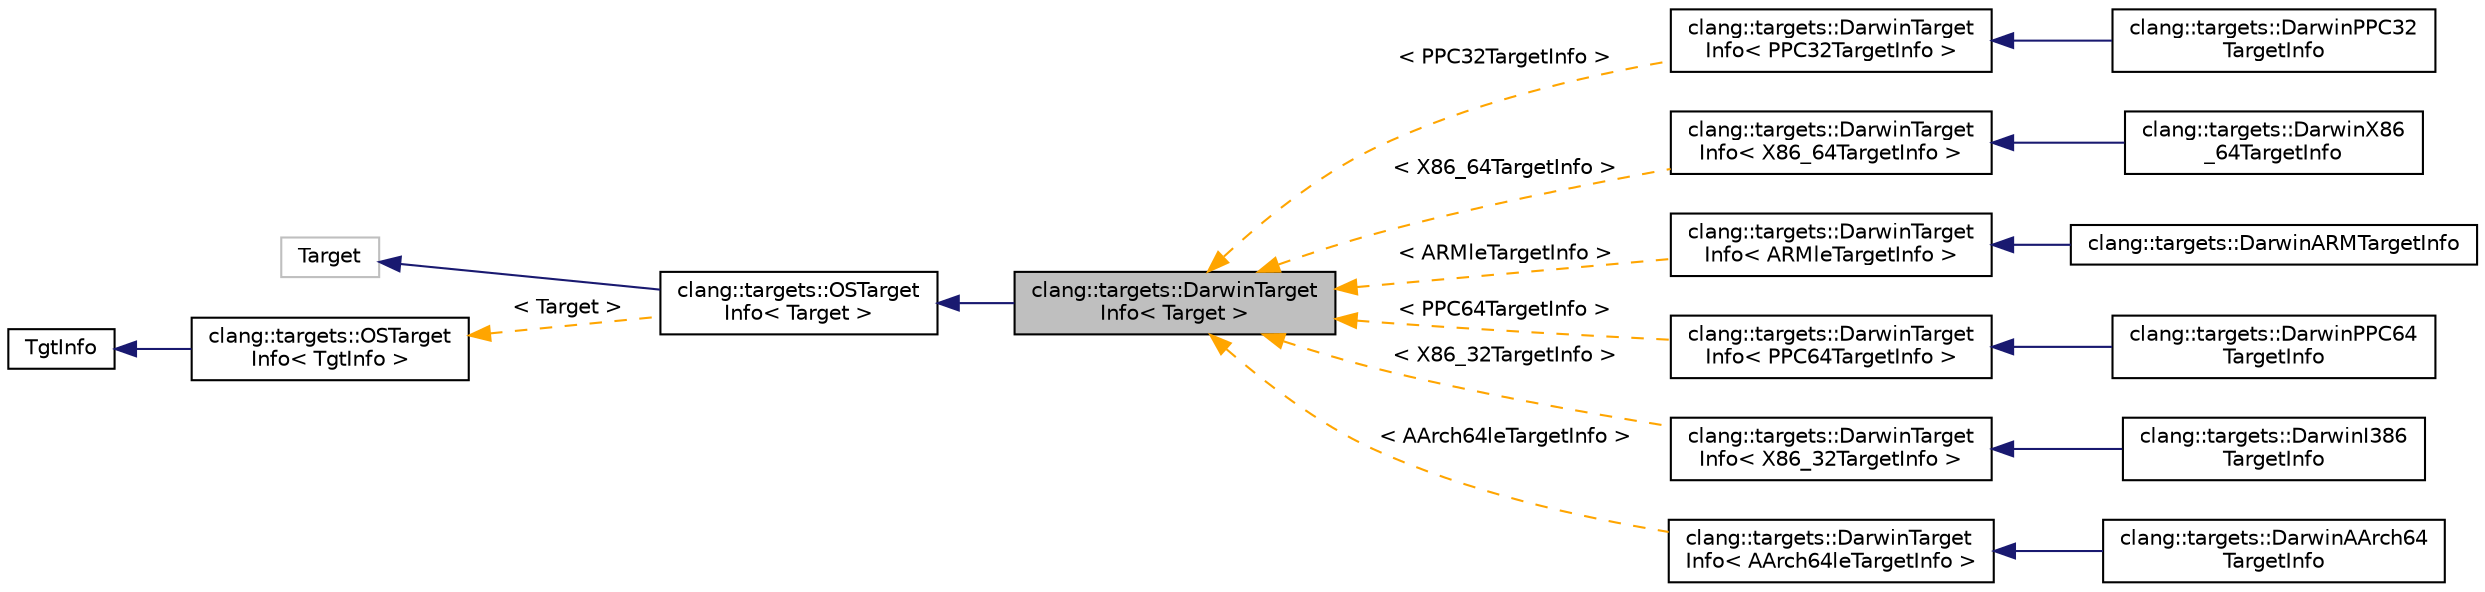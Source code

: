 digraph "clang::targets::DarwinTargetInfo&lt; Target &gt;"
{
 // LATEX_PDF_SIZE
  bgcolor="transparent";
  edge [fontname="Helvetica",fontsize="10",labelfontname="Helvetica",labelfontsize="10"];
  node [fontname="Helvetica",fontsize="10",shape=record];
  rankdir="LR";
  Node1 [label="clang::targets::DarwinTarget\lInfo\< Target \>",height=0.2,width=0.4,color="black", fillcolor="grey75", style="filled", fontcolor="black",tooltip=" "];
  Node2 -> Node1 [dir="back",color="midnightblue",fontsize="10",style="solid",fontname="Helvetica"];
  Node2 [label="clang::targets::OSTarget\lInfo\< Target \>",height=0.2,width=0.4,color="black",URL="$classclang_1_1targets_1_1OSTargetInfo.html",tooltip=" "];
  Node3 -> Node2 [dir="back",color="midnightblue",fontsize="10",style="solid",fontname="Helvetica"];
  Node3 [label="Target",height=0.2,width=0.4,color="grey75",tooltip=" "];
  Node4 -> Node2 [dir="back",color="orange",fontsize="10",style="dashed",label=" \< Target \>" ,fontname="Helvetica"];
  Node4 [label="clang::targets::OSTarget\lInfo\< TgtInfo \>",height=0.2,width=0.4,color="black",URL="$classclang_1_1targets_1_1OSTargetInfo.html",tooltip=" "];
  Node5 -> Node4 [dir="back",color="midnightblue",fontsize="10",style="solid",fontname="Helvetica"];
  Node5 [label="TgtInfo",height=0.2,width=0.4,color="black",URL="$classTgtInfo.html",tooltip=" "];
  Node1 -> Node6 [dir="back",color="orange",fontsize="10",style="dashed",label=" \< PPC32TargetInfo \>" ,fontname="Helvetica"];
  Node6 [label="clang::targets::DarwinTarget\lInfo\< PPC32TargetInfo \>",height=0.2,width=0.4,color="black",URL="$classclang_1_1targets_1_1DarwinTargetInfo.html",tooltip=" "];
  Node6 -> Node7 [dir="back",color="midnightblue",fontsize="10",style="solid",fontname="Helvetica"];
  Node7 [label="clang::targets::DarwinPPC32\lTargetInfo",height=0.2,width=0.4,color="black",URL="$classclang_1_1targets_1_1DarwinPPC32TargetInfo.html",tooltip=" "];
  Node1 -> Node8 [dir="back",color="orange",fontsize="10",style="dashed",label=" \< X86_64TargetInfo \>" ,fontname="Helvetica"];
  Node8 [label="clang::targets::DarwinTarget\lInfo\< X86_64TargetInfo \>",height=0.2,width=0.4,color="black",URL="$classclang_1_1targets_1_1DarwinTargetInfo.html",tooltip=" "];
  Node8 -> Node9 [dir="back",color="midnightblue",fontsize="10",style="solid",fontname="Helvetica"];
  Node9 [label="clang::targets::DarwinX86\l_64TargetInfo",height=0.2,width=0.4,color="black",URL="$classclang_1_1targets_1_1DarwinX86__64TargetInfo.html",tooltip=" "];
  Node1 -> Node10 [dir="back",color="orange",fontsize="10",style="dashed",label=" \< ARMleTargetInfo \>" ,fontname="Helvetica"];
  Node10 [label="clang::targets::DarwinTarget\lInfo\< ARMleTargetInfo \>",height=0.2,width=0.4,color="black",URL="$classclang_1_1targets_1_1DarwinTargetInfo.html",tooltip=" "];
  Node10 -> Node11 [dir="back",color="midnightblue",fontsize="10",style="solid",fontname="Helvetica"];
  Node11 [label="clang::targets::DarwinARMTargetInfo",height=0.2,width=0.4,color="black",URL="$classclang_1_1targets_1_1DarwinARMTargetInfo.html",tooltip=" "];
  Node1 -> Node12 [dir="back",color="orange",fontsize="10",style="dashed",label=" \< PPC64TargetInfo \>" ,fontname="Helvetica"];
  Node12 [label="clang::targets::DarwinTarget\lInfo\< PPC64TargetInfo \>",height=0.2,width=0.4,color="black",URL="$classclang_1_1targets_1_1DarwinTargetInfo.html",tooltip=" "];
  Node12 -> Node13 [dir="back",color="midnightblue",fontsize="10",style="solid",fontname="Helvetica"];
  Node13 [label="clang::targets::DarwinPPC64\lTargetInfo",height=0.2,width=0.4,color="black",URL="$classclang_1_1targets_1_1DarwinPPC64TargetInfo.html",tooltip=" "];
  Node1 -> Node14 [dir="back",color="orange",fontsize="10",style="dashed",label=" \< X86_32TargetInfo \>" ,fontname="Helvetica"];
  Node14 [label="clang::targets::DarwinTarget\lInfo\< X86_32TargetInfo \>",height=0.2,width=0.4,color="black",URL="$classclang_1_1targets_1_1DarwinTargetInfo.html",tooltip=" "];
  Node14 -> Node15 [dir="back",color="midnightblue",fontsize="10",style="solid",fontname="Helvetica"];
  Node15 [label="clang::targets::DarwinI386\lTargetInfo",height=0.2,width=0.4,color="black",URL="$classclang_1_1targets_1_1DarwinI386TargetInfo.html",tooltip=" "];
  Node1 -> Node16 [dir="back",color="orange",fontsize="10",style="dashed",label=" \< AArch64leTargetInfo \>" ,fontname="Helvetica"];
  Node16 [label="clang::targets::DarwinTarget\lInfo\< AArch64leTargetInfo \>",height=0.2,width=0.4,color="black",URL="$classclang_1_1targets_1_1DarwinTargetInfo.html",tooltip=" "];
  Node16 -> Node17 [dir="back",color="midnightblue",fontsize="10",style="solid",fontname="Helvetica"];
  Node17 [label="clang::targets::DarwinAArch64\lTargetInfo",height=0.2,width=0.4,color="black",URL="$classclang_1_1targets_1_1DarwinAArch64TargetInfo.html",tooltip=" "];
}
